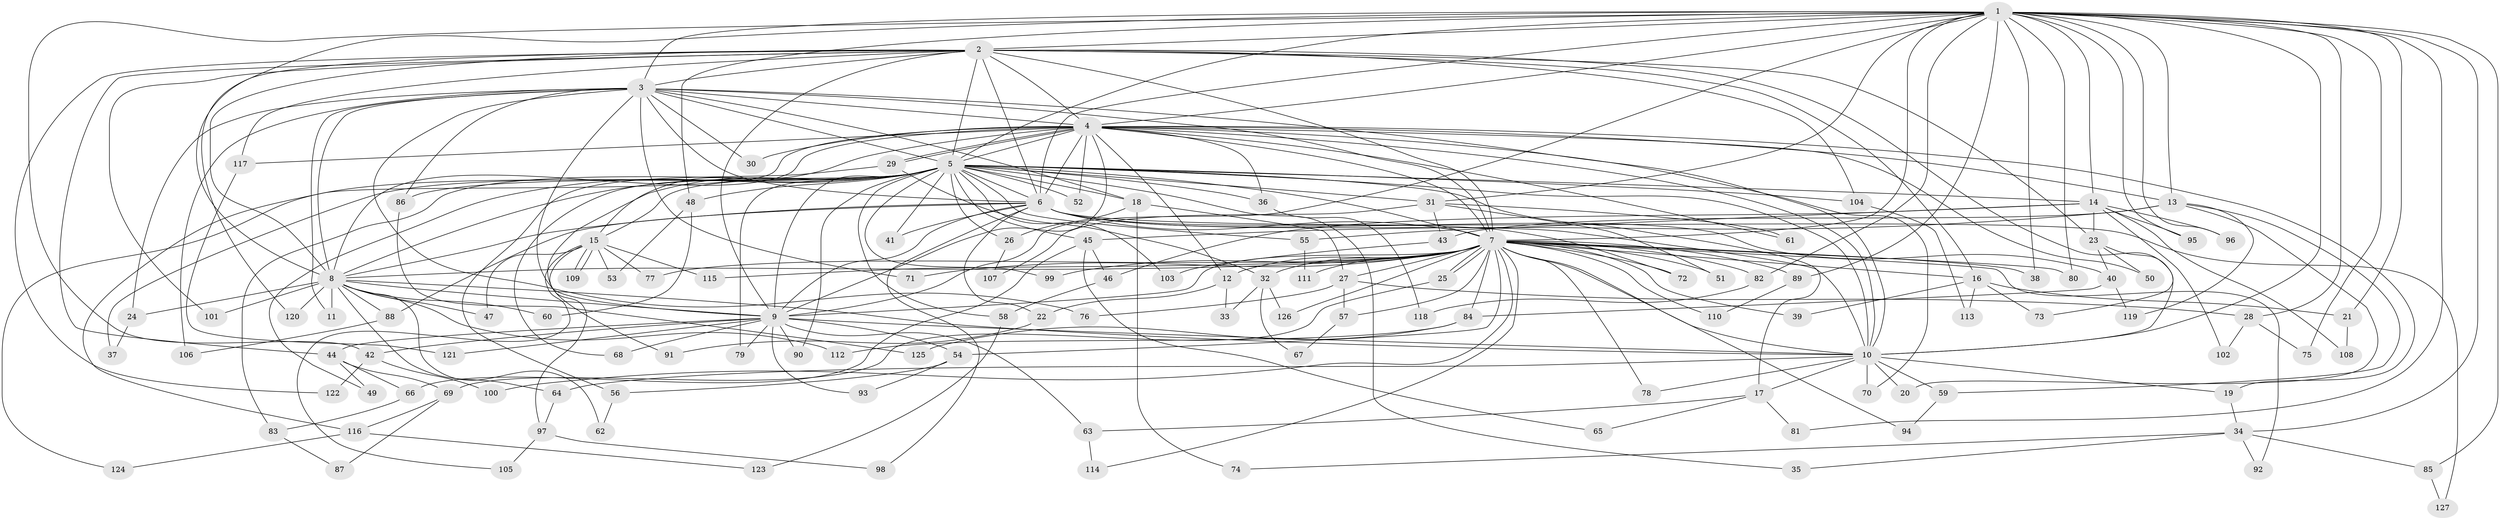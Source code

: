 // Generated by graph-tools (version 1.1) at 2025/44/03/09/25 04:44:19]
// undirected, 127 vertices, 279 edges
graph export_dot {
graph [start="1"]
  node [color=gray90,style=filled];
  1;
  2;
  3;
  4;
  5;
  6;
  7;
  8;
  9;
  10;
  11;
  12;
  13;
  14;
  15;
  16;
  17;
  18;
  19;
  20;
  21;
  22;
  23;
  24;
  25;
  26;
  27;
  28;
  29;
  30;
  31;
  32;
  33;
  34;
  35;
  36;
  37;
  38;
  39;
  40;
  41;
  42;
  43;
  44;
  45;
  46;
  47;
  48;
  49;
  50;
  51;
  52;
  53;
  54;
  55;
  56;
  57;
  58;
  59;
  60;
  61;
  62;
  63;
  64;
  65;
  66;
  67;
  68;
  69;
  70;
  71;
  72;
  73;
  74;
  75;
  76;
  77;
  78;
  79;
  80;
  81;
  82;
  83;
  84;
  85;
  86;
  87;
  88;
  89;
  90;
  91;
  92;
  93;
  94;
  95;
  96;
  97;
  98;
  99;
  100;
  101;
  102;
  103;
  104;
  105;
  106;
  107;
  108;
  109;
  110;
  111;
  112;
  113;
  114;
  115;
  116;
  117;
  118;
  119;
  120;
  121;
  122;
  123;
  124;
  125;
  126;
  127;
  1 -- 2;
  1 -- 3;
  1 -- 4;
  1 -- 5;
  1 -- 6;
  1 -- 7;
  1 -- 8;
  1 -- 9;
  1 -- 10;
  1 -- 13;
  1 -- 14;
  1 -- 21;
  1 -- 28;
  1 -- 31;
  1 -- 34;
  1 -- 38;
  1 -- 42;
  1 -- 48;
  1 -- 75;
  1 -- 80;
  1 -- 81;
  1 -- 82;
  1 -- 85;
  1 -- 89;
  1 -- 95;
  1 -- 96;
  2 -- 3;
  2 -- 4;
  2 -- 5;
  2 -- 6;
  2 -- 7;
  2 -- 8;
  2 -- 9;
  2 -- 10;
  2 -- 16;
  2 -- 23;
  2 -- 44;
  2 -- 101;
  2 -- 104;
  2 -- 117;
  2 -- 120;
  2 -- 122;
  3 -- 4;
  3 -- 5;
  3 -- 6;
  3 -- 7;
  3 -- 8;
  3 -- 9;
  3 -- 10;
  3 -- 11;
  3 -- 18;
  3 -- 24;
  3 -- 30;
  3 -- 71;
  3 -- 76;
  3 -- 86;
  3 -- 106;
  4 -- 5;
  4 -- 6;
  4 -- 7;
  4 -- 8;
  4 -- 9;
  4 -- 10;
  4 -- 12;
  4 -- 13;
  4 -- 15;
  4 -- 19;
  4 -- 29;
  4 -- 29;
  4 -- 30;
  4 -- 36;
  4 -- 50;
  4 -- 52;
  4 -- 61;
  4 -- 70;
  4 -- 116;
  4 -- 117;
  5 -- 6;
  5 -- 7;
  5 -- 8;
  5 -- 9;
  5 -- 10;
  5 -- 14;
  5 -- 15;
  5 -- 17;
  5 -- 18;
  5 -- 26;
  5 -- 31;
  5 -- 35;
  5 -- 36;
  5 -- 37;
  5 -- 41;
  5 -- 45;
  5 -- 48;
  5 -- 49;
  5 -- 52;
  5 -- 55;
  5 -- 58;
  5 -- 68;
  5 -- 79;
  5 -- 83;
  5 -- 86;
  5 -- 90;
  5 -- 91;
  5 -- 99;
  5 -- 103;
  5 -- 104;
  5 -- 124;
  6 -- 7;
  6 -- 8;
  6 -- 9;
  6 -- 10;
  6 -- 22;
  6 -- 40;
  6 -- 41;
  6 -- 72;
  6 -- 88;
  6 -- 98;
  6 -- 127;
  7 -- 8;
  7 -- 9;
  7 -- 10;
  7 -- 12;
  7 -- 16;
  7 -- 25;
  7 -- 25;
  7 -- 27;
  7 -- 32;
  7 -- 38;
  7 -- 39;
  7 -- 51;
  7 -- 54;
  7 -- 57;
  7 -- 71;
  7 -- 72;
  7 -- 77;
  7 -- 78;
  7 -- 80;
  7 -- 82;
  7 -- 84;
  7 -- 89;
  7 -- 92;
  7 -- 94;
  7 -- 99;
  7 -- 100;
  7 -- 110;
  7 -- 111;
  7 -- 114;
  7 -- 115;
  7 -- 126;
  8 -- 9;
  8 -- 10;
  8 -- 11;
  8 -- 24;
  8 -- 47;
  8 -- 60;
  8 -- 62;
  8 -- 64;
  8 -- 88;
  8 -- 101;
  8 -- 112;
  8 -- 120;
  9 -- 10;
  9 -- 42;
  9 -- 44;
  9 -- 54;
  9 -- 63;
  9 -- 68;
  9 -- 79;
  9 -- 90;
  9 -- 93;
  9 -- 121;
  10 -- 17;
  10 -- 19;
  10 -- 20;
  10 -- 59;
  10 -- 64;
  10 -- 70;
  10 -- 78;
  12 -- 22;
  12 -- 33;
  13 -- 20;
  13 -- 43;
  13 -- 45;
  13 -- 59;
  13 -- 119;
  14 -- 23;
  14 -- 46;
  14 -- 55;
  14 -- 95;
  14 -- 96;
  14 -- 102;
  14 -- 108;
  15 -- 47;
  15 -- 53;
  15 -- 77;
  15 -- 97;
  15 -- 105;
  15 -- 109;
  15 -- 109;
  15 -- 115;
  16 -- 21;
  16 -- 39;
  16 -- 73;
  16 -- 113;
  17 -- 63;
  17 -- 65;
  17 -- 81;
  18 -- 26;
  18 -- 27;
  18 -- 74;
  19 -- 34;
  21 -- 108;
  22 -- 91;
  23 -- 40;
  23 -- 50;
  23 -- 73;
  24 -- 37;
  25 -- 69;
  26 -- 107;
  27 -- 28;
  27 -- 57;
  27 -- 76;
  28 -- 75;
  28 -- 102;
  29 -- 32;
  29 -- 56;
  31 -- 43;
  31 -- 51;
  31 -- 61;
  31 -- 107;
  32 -- 33;
  32 -- 67;
  32 -- 126;
  34 -- 35;
  34 -- 74;
  34 -- 85;
  34 -- 92;
  36 -- 118;
  40 -- 84;
  40 -- 119;
  42 -- 100;
  42 -- 122;
  43 -- 103;
  44 -- 49;
  44 -- 66;
  44 -- 69;
  45 -- 46;
  45 -- 65;
  45 -- 66;
  46 -- 58;
  48 -- 53;
  48 -- 60;
  54 -- 56;
  54 -- 93;
  55 -- 111;
  56 -- 62;
  57 -- 67;
  58 -- 123;
  59 -- 94;
  63 -- 114;
  64 -- 97;
  66 -- 83;
  69 -- 87;
  69 -- 116;
  82 -- 118;
  83 -- 87;
  84 -- 112;
  84 -- 125;
  85 -- 127;
  86 -- 125;
  88 -- 106;
  89 -- 110;
  97 -- 98;
  97 -- 105;
  104 -- 113;
  116 -- 123;
  116 -- 124;
  117 -- 121;
}
